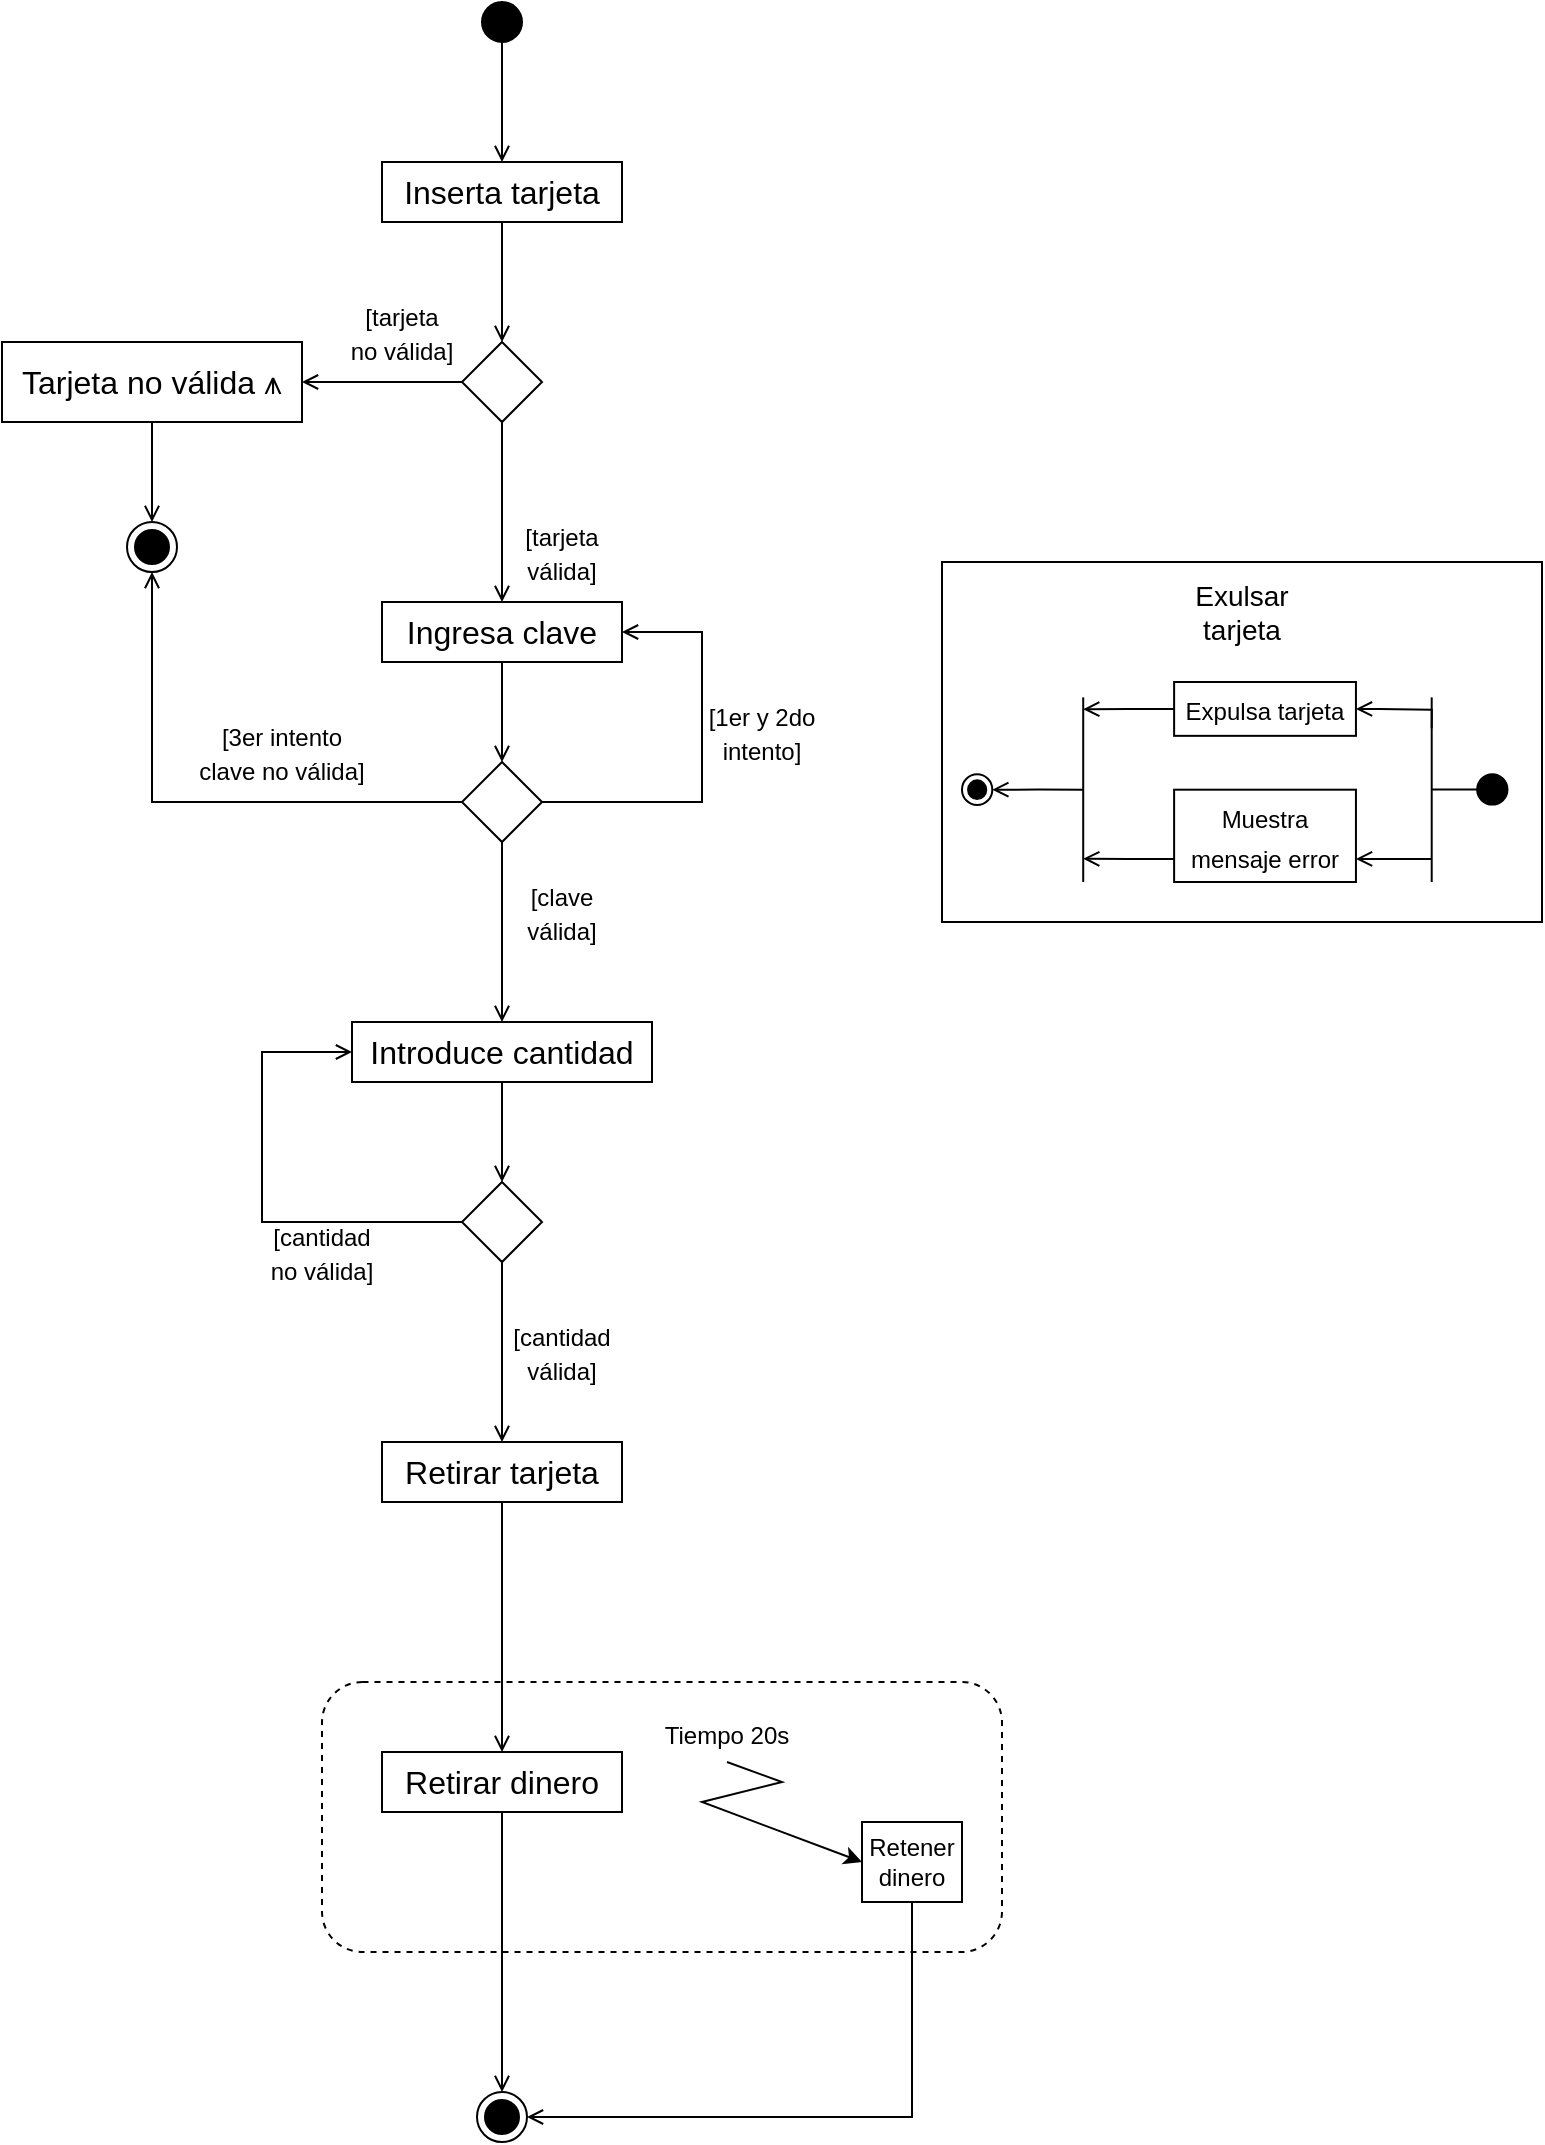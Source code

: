 <mxfile version="13.9.9" type="device"><diagram id="o_r9qjLp0w-dhbESnhPb" name="Página-1"><mxGraphModel dx="1240" dy="786" grid="1" gridSize="10" guides="1" tooltips="1" connect="1" arrows="1" fold="1" page="1" pageScale="1" pageWidth="827" pageHeight="1169" math="0" shadow="0"><root><mxCell id="0"/><mxCell id="1" parent="0"/><mxCell id="GTEj6JAlEVg4mjtypXoH-1" value="" style="ellipse;whiteSpace=wrap;html=1;aspect=fixed;fillColor=#000000;" parent="1" vertex="1"><mxGeometry x="280" y="80" width="20" height="20" as="geometry"/></mxCell><mxCell id="GTEj6JAlEVg4mjtypXoH-4" style="edgeStyle=orthogonalEdgeStyle;rounded=0;orthogonalLoop=1;jettySize=auto;html=1;exitX=0.5;exitY=0;exitDx=0;exitDy=0;entryX=0.5;entryY=1;entryDx=0;entryDy=0;fontSize=16;endArrow=none;endFill=0;startArrow=open;startFill=0;" parent="1" source="GTEj6JAlEVg4mjtypXoH-3" target="GTEj6JAlEVg4mjtypXoH-1" edge="1"><mxGeometry relative="1" as="geometry"/></mxCell><mxCell id="GTEj6JAlEVg4mjtypXoH-36" style="edgeStyle=orthogonalEdgeStyle;rounded=0;orthogonalLoop=1;jettySize=auto;html=1;exitX=0.5;exitY=1;exitDx=0;exitDy=0;entryX=0.5;entryY=0;entryDx=0;entryDy=0;fontSize=14;startArrow=none;startFill=0;endArrow=open;endFill=0;endSize=6;strokeWidth=1;" parent="1" source="GTEj6JAlEVg4mjtypXoH-3" target="GTEj6JAlEVg4mjtypXoH-35" edge="1"><mxGeometry relative="1" as="geometry"/></mxCell><mxCell id="GTEj6JAlEVg4mjtypXoH-3" value="&lt;font style=&quot;font-size: 16px&quot;&gt;Inserta tarjeta&lt;/font&gt;" style="rounded=0;whiteSpace=wrap;html=1;fillColor=#FFFFFF;" parent="1" vertex="1"><mxGeometry x="230" y="160" width="120" height="30" as="geometry"/></mxCell><mxCell id="GTEj6JAlEVg4mjtypXoH-34" value="" style="group" parent="1" vertex="1" connectable="0"><mxGeometry x="510" y="360" width="300" height="180" as="geometry"/></mxCell><mxCell id="GTEj6JAlEVg4mjtypXoH-6" value="" style="rounded=0;whiteSpace=wrap;html=1;fontSize=16;fillColor=none;" parent="GTEj6JAlEVg4mjtypXoH-34" vertex="1"><mxGeometry width="300" height="180" as="geometry"/></mxCell><mxCell id="GTEj6JAlEVg4mjtypXoH-32" value="" style="group" parent="GTEj6JAlEVg4mjtypXoH-34" vertex="1" connectable="0"><mxGeometry x="10" y="60" width="272.73" height="100" as="geometry"/></mxCell><mxCell id="GTEj6JAlEVg4mjtypXoH-26" style="edgeStyle=orthogonalEdgeStyle;rounded=0;orthogonalLoop=1;jettySize=auto;html=1;exitX=1;exitY=0.75;exitDx=0;exitDy=0;fontSize=14;startArrow=open;startFill=0;endArrow=none;endFill=0;endSize=10;strokeWidth=1;" parent="GTEj6JAlEVg4mjtypXoH-32" source="GTEj6JAlEVg4mjtypXoH-11" edge="1"><mxGeometry relative="1" as="geometry"><mxPoint x="234.851" y="88.504" as="targetPoint"/></mxGeometry></mxCell><mxCell id="GTEj6JAlEVg4mjtypXoH-29" style="edgeStyle=orthogonalEdgeStyle;rounded=0;orthogonalLoop=1;jettySize=auto;html=1;exitX=0;exitY=0.75;exitDx=0;exitDy=0;fontSize=14;startArrow=none;startFill=0;endArrow=open;endFill=0;endSize=6;strokeWidth=1;" parent="GTEj6JAlEVg4mjtypXoH-32" source="GTEj6JAlEVg4mjtypXoH-11" edge="1"><mxGeometry relative="1" as="geometry"><mxPoint x="60.607" y="88.352" as="targetPoint"/></mxGeometry></mxCell><mxCell id="GTEj6JAlEVg4mjtypXoH-11" value="&lt;font style=&quot;font-size: 12px&quot;&gt;Muestra mensaje error&lt;/font&gt;" style="rounded=0;whiteSpace=wrap;html=1;fontSize=16;container=1;" parent="GTEj6JAlEVg4mjtypXoH-32" vertex="1"><mxGeometry x="106.062" y="53.846" width="90.91" height="46.154" as="geometry"/></mxCell><mxCell id="GTEj6JAlEVg4mjtypXoH-25" style="edgeStyle=orthogonalEdgeStyle;rounded=0;orthogonalLoop=1;jettySize=auto;html=1;exitX=1;exitY=0.5;exitDx=0;exitDy=0;fontSize=14;startArrow=open;startFill=0;endArrow=none;endFill=0;endSize=10;strokeWidth=1;" parent="GTEj6JAlEVg4mjtypXoH-32" source="GTEj6JAlEVg4mjtypXoH-12" edge="1"><mxGeometry relative="1" as="geometry"><mxPoint x="234.851" y="23.077" as="targetPoint"/><Array as="points"><mxPoint x="208.335" y="13.846"/><mxPoint x="234.851" y="13.846"/></Array></mxGeometry></mxCell><mxCell id="GTEj6JAlEVg4mjtypXoH-30" style="edgeStyle=orthogonalEdgeStyle;rounded=0;orthogonalLoop=1;jettySize=auto;html=1;exitX=0;exitY=0.5;exitDx=0;exitDy=0;fontSize=14;startArrow=none;startFill=0;endArrow=open;endFill=0;endSize=6;strokeWidth=1;" parent="GTEj6JAlEVg4mjtypXoH-32" source="GTEj6JAlEVg4mjtypXoH-12" edge="1"><mxGeometry relative="1" as="geometry"><mxPoint x="60.607" y="13.626" as="targetPoint"/></mxGeometry></mxCell><mxCell id="GTEj6JAlEVg4mjtypXoH-12" value="&lt;font style=&quot;font-size: 12px&quot;&gt;Expulsa tarjeta&lt;/font&gt;" style="rounded=0;whiteSpace=wrap;html=1;fontSize=16;" parent="GTEj6JAlEVg4mjtypXoH-32" vertex="1"><mxGeometry x="106.062" width="90.91" height="26.923" as="geometry"/></mxCell><mxCell id="GTEj6JAlEVg4mjtypXoH-24" style="edgeStyle=orthogonalEdgeStyle;rounded=0;orthogonalLoop=1;jettySize=auto;html=1;exitX=0;exitY=0.5;exitDx=0;exitDy=0;fontSize=14;startArrow=none;startFill=0;endArrow=none;endFill=0;endSize=10;strokeWidth=1;" parent="GTEj6JAlEVg4mjtypXoH-32" source="GTEj6JAlEVg4mjtypXoH-17" edge="1"><mxGeometry relative="1" as="geometry"><mxPoint x="234.851" y="54.0" as="targetPoint"/></mxGeometry></mxCell><mxCell id="GTEj6JAlEVg4mjtypXoH-17" value="" style="ellipse;whiteSpace=wrap;html=1;aspect=fixed;fillColor=#000000;" parent="GTEj6JAlEVg4mjtypXoH-32" vertex="1"><mxGeometry x="257.578" y="46.154" width="15.152" height="15.152" as="geometry"/></mxCell><mxCell id="GTEj6JAlEVg4mjtypXoH-22" value="" style="endArrow=none;html=1;rounded=0;fontSize=16;endSize=10;strokeWidth=1;" parent="GTEj6JAlEVg4mjtypXoH-32" edge="1"><mxGeometry width="50" height="50" relative="1" as="geometry"><mxPoint x="234.851" y="100" as="sourcePoint"/><mxPoint x="234.851" y="7.692" as="targetPoint"/></mxGeometry></mxCell><mxCell id="GTEj6JAlEVg4mjtypXoH-27" value="" style="endArrow=none;html=1;rounded=0;fontSize=16;endSize=10;strokeWidth=1;" parent="GTEj6JAlEVg4mjtypXoH-32" edge="1"><mxGeometry width="50" height="50" relative="1" as="geometry"><mxPoint x="60.607" y="100" as="sourcePoint"/><mxPoint x="60.607" y="7.692" as="targetPoint"/></mxGeometry></mxCell><mxCell id="GTEj6JAlEVg4mjtypXoH-31" style="edgeStyle=orthogonalEdgeStyle;rounded=0;orthogonalLoop=1;jettySize=auto;html=1;exitX=1;exitY=0.5;exitDx=0;exitDy=0;fontSize=14;startArrow=open;startFill=0;endArrow=none;endFill=0;endSize=6;strokeWidth=1;" parent="GTEj6JAlEVg4mjtypXoH-32" source="GTEj6JAlEVg4mjtypXoH-28" edge="1"><mxGeometry relative="1" as="geometry"><mxPoint x="60.607" y="53.919" as="targetPoint"/></mxGeometry></mxCell><mxCell id="GTEj6JAlEVg4mjtypXoH-28" value="" style="ellipse;html=1;shape=endState;fillColor=#000000;strokeColor=#000000;fontSize=14;" parent="GTEj6JAlEVg4mjtypXoH-32" vertex="1"><mxGeometry y="46.154" width="15.152" height="15.385" as="geometry"/></mxCell><mxCell id="GTEj6JAlEVg4mjtypXoH-33" value="&lt;span style=&quot;font-size: 14px&quot;&gt;Exulsar tarjeta&lt;/span&gt;" style="text;html=1;strokeColor=none;fillColor=none;align=center;verticalAlign=middle;whiteSpace=wrap;rounded=0;fontSize=12;" parent="GTEj6JAlEVg4mjtypXoH-34" vertex="1"><mxGeometry x="120" y="10" width="60" height="30" as="geometry"/></mxCell><mxCell id="GTEj6JAlEVg4mjtypXoH-38" style="edgeStyle=orthogonalEdgeStyle;rounded=0;orthogonalLoop=1;jettySize=auto;html=1;exitX=0.5;exitY=1;exitDx=0;exitDy=0;entryX=0.5;entryY=0;entryDx=0;entryDy=0;fontSize=14;startArrow=none;startFill=0;endArrow=open;endFill=0;endSize=6;strokeWidth=1;" parent="1" source="GTEj6JAlEVg4mjtypXoH-35" target="GTEj6JAlEVg4mjtypXoH-37" edge="1"><mxGeometry relative="1" as="geometry"/></mxCell><mxCell id="GTEj6JAlEVg4mjtypXoH-41" style="edgeStyle=orthogonalEdgeStyle;rounded=0;orthogonalLoop=1;jettySize=auto;html=1;exitX=0;exitY=0.5;exitDx=0;exitDy=0;entryX=1;entryY=0.5;entryDx=0;entryDy=0;fontSize=12;startArrow=none;startFill=0;endArrow=open;endFill=0;endSize=6;strokeWidth=1;" parent="1" source="GTEj6JAlEVg4mjtypXoH-35" target="GTEj6JAlEVg4mjtypXoH-40" edge="1"><mxGeometry relative="1" as="geometry"/></mxCell><mxCell id="GTEj6JAlEVg4mjtypXoH-35" value="" style="rhombus;whiteSpace=wrap;html=1;fontSize=14;strokeColor=#000000;fillColor=default;" parent="1" vertex="1"><mxGeometry x="270" y="250" width="40" height="40" as="geometry"/></mxCell><mxCell id="GTEj6JAlEVg4mjtypXoH-46" style="edgeStyle=orthogonalEdgeStyle;rounded=0;orthogonalLoop=1;jettySize=auto;html=1;exitX=0.5;exitY=1;exitDx=0;exitDy=0;entryX=0.5;entryY=0;entryDx=0;entryDy=0;fontSize=12;startArrow=none;startFill=0;endArrow=open;endFill=0;endSize=6;strokeWidth=1;" parent="1" source="GTEj6JAlEVg4mjtypXoH-37" target="GTEj6JAlEVg4mjtypXoH-45" edge="1"><mxGeometry relative="1" as="geometry"/></mxCell><mxCell id="GTEj6JAlEVg4mjtypXoH-37" value="&lt;font style=&quot;font-size: 16px&quot;&gt;Ingresa clave&lt;/font&gt;" style="rounded=0;whiteSpace=wrap;html=1;fillColor=#FFFFFF;" parent="1" vertex="1"><mxGeometry x="230" y="380" width="120" height="30" as="geometry"/></mxCell><mxCell id="GTEj6JAlEVg4mjtypXoH-39" value="&lt;font style=&quot;font-size: 12px&quot;&gt;[tarjeta&lt;br&gt;válida]&lt;/font&gt;" style="text;html=1;strokeColor=none;fillColor=none;align=center;verticalAlign=middle;whiteSpace=wrap;rounded=0;fontSize=14;" parent="1" vertex="1"><mxGeometry x="290" y="340" width="60" height="30" as="geometry"/></mxCell><mxCell id="GTEj6JAlEVg4mjtypXoH-44" style="edgeStyle=orthogonalEdgeStyle;rounded=0;orthogonalLoop=1;jettySize=auto;html=1;exitX=0.5;exitY=1;exitDx=0;exitDy=0;entryX=0.5;entryY=0;entryDx=0;entryDy=0;fontSize=12;startArrow=none;startFill=0;endArrow=open;endFill=0;endSize=6;strokeWidth=1;" parent="1" source="GTEj6JAlEVg4mjtypXoH-40" target="GTEj6JAlEVg4mjtypXoH-43" edge="1"><mxGeometry relative="1" as="geometry"/></mxCell><mxCell id="GTEj6JAlEVg4mjtypXoH-40" value="&lt;font style=&quot;font-size: 16px&quot;&gt;Tarjeta no válida ⩚&lt;br&gt;&lt;/font&gt;" style="rounded=0;whiteSpace=wrap;html=1;fillColor=#FFFFFF;" parent="1" vertex="1"><mxGeometry x="40" y="250" width="150" height="40" as="geometry"/></mxCell><mxCell id="GTEj6JAlEVg4mjtypXoH-42" value="&lt;font style=&quot;font-size: 12px&quot;&gt;[tarjeta&lt;br&gt;no válida]&lt;/font&gt;" style="text;html=1;strokeColor=none;fillColor=none;align=center;verticalAlign=middle;whiteSpace=wrap;rounded=0;fontSize=14;" parent="1" vertex="1"><mxGeometry x="210" y="230" width="60" height="30" as="geometry"/></mxCell><mxCell id="GTEj6JAlEVg4mjtypXoH-43" value="" style="ellipse;html=1;shape=endState;fillColor=#000000;strokeColor=#000000;fontSize=12;" parent="1" vertex="1"><mxGeometry x="102.5" y="340" width="25" height="25" as="geometry"/></mxCell><mxCell id="GTEj6JAlEVg4mjtypXoH-47" style="edgeStyle=orthogonalEdgeStyle;rounded=0;orthogonalLoop=1;jettySize=auto;html=1;exitX=0;exitY=0.5;exitDx=0;exitDy=0;entryX=0.5;entryY=1;entryDx=0;entryDy=0;fontSize=12;startArrow=none;startFill=0;endArrow=open;endFill=0;endSize=6;strokeWidth=1;" parent="1" source="GTEj6JAlEVg4mjtypXoH-45" target="GTEj6JAlEVg4mjtypXoH-43" edge="1"><mxGeometry relative="1" as="geometry"/></mxCell><mxCell id="GTEj6JAlEVg4mjtypXoH-49" style="edgeStyle=orthogonalEdgeStyle;rounded=0;orthogonalLoop=1;jettySize=auto;html=1;exitX=0.5;exitY=1;exitDx=0;exitDy=0;fontSize=12;startArrow=none;startFill=0;endArrow=open;endFill=0;endSize=6;strokeWidth=1;" parent="1" source="GTEj6JAlEVg4mjtypXoH-45" target="GTEj6JAlEVg4mjtypXoH-56" edge="1"><mxGeometry relative="1" as="geometry"><mxPoint x="290" y="650.0" as="targetPoint"/></mxGeometry></mxCell><mxCell id="GTEj6JAlEVg4mjtypXoH-51" style="edgeStyle=orthogonalEdgeStyle;rounded=0;orthogonalLoop=1;jettySize=auto;html=1;exitX=1;exitY=0.5;exitDx=0;exitDy=0;entryX=1;entryY=0.5;entryDx=0;entryDy=0;fontSize=12;startArrow=none;startFill=0;endArrow=open;endFill=0;endSize=6;strokeWidth=1;" parent="1" source="GTEj6JAlEVg4mjtypXoH-45" target="GTEj6JAlEVg4mjtypXoH-37" edge="1"><mxGeometry relative="1" as="geometry"><Array as="points"><mxPoint x="390" y="480"/><mxPoint x="390" y="395"/></Array></mxGeometry></mxCell><mxCell id="GTEj6JAlEVg4mjtypXoH-45" value="" style="rhombus;whiteSpace=wrap;html=1;fontSize=14;strokeColor=#000000;fillColor=default;" parent="1" vertex="1"><mxGeometry x="270" y="460" width="40" height="40" as="geometry"/></mxCell><mxCell id="GTEj6JAlEVg4mjtypXoH-50" value="&lt;font style=&quot;font-size: 12px&quot;&gt;[clave &lt;br&gt;válida]&lt;/font&gt;" style="text;html=1;strokeColor=none;fillColor=none;align=center;verticalAlign=middle;whiteSpace=wrap;rounded=0;fontSize=14;" parent="1" vertex="1"><mxGeometry x="290" y="520" width="60" height="30" as="geometry"/></mxCell><mxCell id="GTEj6JAlEVg4mjtypXoH-52" value="&lt;font style=&quot;font-size: 12px&quot;&gt;[1er y 2do&lt;br&gt;intento]&lt;/font&gt;" style="text;html=1;strokeColor=none;fillColor=none;align=center;verticalAlign=middle;whiteSpace=wrap;rounded=0;fontSize=14;" parent="1" vertex="1"><mxGeometry x="390" y="430" width="60" height="30" as="geometry"/></mxCell><mxCell id="GTEj6JAlEVg4mjtypXoH-53" value="&lt;font style=&quot;font-size: 12px&quot;&gt;[3er intento&lt;br&gt;clave no válida]&lt;/font&gt;" style="text;html=1;strokeColor=none;fillColor=none;align=center;verticalAlign=middle;whiteSpace=wrap;rounded=0;fontSize=14;" parent="1" vertex="1"><mxGeometry x="130" y="440" width="100" height="30" as="geometry"/></mxCell><mxCell id="GTEj6JAlEVg4mjtypXoH-60" style="edgeStyle=orthogonalEdgeStyle;rounded=0;orthogonalLoop=1;jettySize=auto;html=1;exitX=0.5;exitY=1;exitDx=0;exitDy=0;entryX=0.5;entryY=0;entryDx=0;entryDy=0;fontSize=16;startArrow=none;startFill=0;endArrow=open;endFill=0;endSize=6;strokeWidth=1;" parent="1" source="GTEj6JAlEVg4mjtypXoH-56" target="GTEj6JAlEVg4mjtypXoH-59" edge="1"><mxGeometry relative="1" as="geometry"/></mxCell><mxCell id="GTEj6JAlEVg4mjtypXoH-56" value="&lt;font style=&quot;font-size: 16px&quot;&gt;Introduce cantidad&lt;/font&gt;" style="rounded=0;whiteSpace=wrap;html=1;fillColor=#FFFFFF;" parent="1" vertex="1"><mxGeometry x="215" y="590" width="150" height="30" as="geometry"/></mxCell><mxCell id="GTEj6JAlEVg4mjtypXoH-61" style="edgeStyle=orthogonalEdgeStyle;rounded=0;orthogonalLoop=1;jettySize=auto;html=1;exitX=0;exitY=0.5;exitDx=0;exitDy=0;entryX=0;entryY=0.5;entryDx=0;entryDy=0;fontSize=16;startArrow=none;startFill=0;endArrow=open;endFill=0;endSize=6;strokeWidth=1;" parent="1" source="GTEj6JAlEVg4mjtypXoH-59" target="GTEj6JAlEVg4mjtypXoH-56" edge="1"><mxGeometry relative="1" as="geometry"><Array as="points"><mxPoint x="170" y="690"/><mxPoint x="170" y="605"/></Array></mxGeometry></mxCell><mxCell id="GTEj6JAlEVg4mjtypXoH-65" style="edgeStyle=orthogonalEdgeStyle;rounded=0;orthogonalLoop=1;jettySize=auto;html=1;exitX=0.5;exitY=1;exitDx=0;exitDy=0;entryX=0.5;entryY=0;entryDx=0;entryDy=0;fontSize=16;startArrow=none;startFill=0;endArrow=open;endFill=0;endSize=6;strokeWidth=1;" parent="1" source="GTEj6JAlEVg4mjtypXoH-59" target="GTEj6JAlEVg4mjtypXoH-64" edge="1"><mxGeometry relative="1" as="geometry"/></mxCell><mxCell id="GTEj6JAlEVg4mjtypXoH-59" value="" style="rhombus;whiteSpace=wrap;html=1;fontSize=14;strokeColor=#000000;fillColor=default;" parent="1" vertex="1"><mxGeometry x="270" y="670" width="40" height="40" as="geometry"/></mxCell><mxCell id="GTEj6JAlEVg4mjtypXoH-62" value="&lt;font style=&quot;font-size: 12px&quot;&gt;[cantidad no válida]&lt;/font&gt;" style="text;html=1;strokeColor=none;fillColor=none;align=center;verticalAlign=middle;whiteSpace=wrap;rounded=0;fontSize=14;" parent="1" vertex="1"><mxGeometry x="170" y="690" width="60" height="30" as="geometry"/></mxCell><mxCell id="GTEj6JAlEVg4mjtypXoH-68" style="edgeStyle=orthogonalEdgeStyle;rounded=0;orthogonalLoop=1;jettySize=auto;html=1;exitX=0.5;exitY=1;exitDx=0;exitDy=0;entryX=0.5;entryY=0;entryDx=0;entryDy=0;fontSize=16;startArrow=none;startFill=0;endArrow=open;endFill=0;endSize=6;strokeWidth=1;" parent="1" source="GTEj6JAlEVg4mjtypXoH-64" target="GTEj6JAlEVg4mjtypXoH-67" edge="1"><mxGeometry relative="1" as="geometry"/></mxCell><mxCell id="GTEj6JAlEVg4mjtypXoH-64" value="&lt;font style=&quot;font-size: 16px&quot;&gt;Retirar tarjeta&lt;/font&gt;" style="rounded=0;whiteSpace=wrap;html=1;fillColor=#FFFFFF;" parent="1" vertex="1"><mxGeometry x="230" y="800" width="120" height="30" as="geometry"/></mxCell><mxCell id="GTEj6JAlEVg4mjtypXoH-66" value="&lt;font style=&quot;font-size: 12px&quot;&gt;[cantidad válida]&lt;/font&gt;" style="text;html=1;strokeColor=none;fillColor=none;align=center;verticalAlign=middle;whiteSpace=wrap;rounded=0;fontSize=14;" parent="1" vertex="1"><mxGeometry x="290" y="740" width="60" height="30" as="geometry"/></mxCell><mxCell id="GTEj6JAlEVg4mjtypXoH-74" style="edgeStyle=orthogonalEdgeStyle;rounded=0;orthogonalLoop=1;jettySize=auto;html=1;exitX=0.5;exitY=1;exitDx=0;exitDy=0;entryX=0.5;entryY=0;entryDx=0;entryDy=0;fontSize=12;startArrow=none;startFill=0;endArrow=open;endFill=0;endSize=6;strokeWidth=1;" parent="1" source="GTEj6JAlEVg4mjtypXoH-67" target="GTEj6JAlEVg4mjtypXoH-73" edge="1"><mxGeometry relative="1" as="geometry"/></mxCell><mxCell id="GTEj6JAlEVg4mjtypXoH-67" value="&lt;font style=&quot;font-size: 16px&quot;&gt;Retirar dinero&lt;/font&gt;" style="rounded=0;whiteSpace=wrap;html=1;fillColor=#FFFFFF;" parent="1" vertex="1"><mxGeometry x="230" y="955" width="120" height="30" as="geometry"/></mxCell><mxCell id="GTEj6JAlEVg4mjtypXoH-69" value="" style="rounded=1;whiteSpace=wrap;html=1;fontSize=16;strokeColor=#000000;fillColor=none;dashed=1;" parent="1" vertex="1"><mxGeometry x="200" y="920" width="340" height="135" as="geometry"/></mxCell><mxCell id="GTEj6JAlEVg4mjtypXoH-70" value="&lt;font style=&quot;font-size: 12px&quot;&gt;Tiempo 20s&lt;/font&gt;" style="text;html=1;strokeColor=none;fillColor=none;align=center;verticalAlign=middle;whiteSpace=wrap;rounded=0;dashed=1;fontSize=16;" parent="1" vertex="1"><mxGeometry x="360" y="930" width="85" height="30" as="geometry"/></mxCell><mxCell id="GTEj6JAlEVg4mjtypXoH-75" style="edgeStyle=orthogonalEdgeStyle;rounded=0;orthogonalLoop=1;jettySize=auto;html=1;exitX=0.5;exitY=1;exitDx=0;exitDy=0;entryX=1;entryY=0.5;entryDx=0;entryDy=0;fontSize=12;startArrow=none;startFill=0;endArrow=open;endFill=0;endSize=6;strokeWidth=1;" parent="1" source="GTEj6JAlEVg4mjtypXoH-71" target="GTEj6JAlEVg4mjtypXoH-73" edge="1"><mxGeometry relative="1" as="geometry"/></mxCell><mxCell id="GTEj6JAlEVg4mjtypXoH-71" value="Retener dinero" style="rounded=0;whiteSpace=wrap;html=1;fontSize=12;" parent="1" vertex="1"><mxGeometry x="470" y="990" width="50" height="40" as="geometry"/></mxCell><mxCell id="GTEj6JAlEVg4mjtypXoH-72" value="" style="endArrow=classic;html=1;rounded=0;fontSize=12;endSize=6;strokeWidth=1;exitX=0.5;exitY=1;exitDx=0;exitDy=0;entryX=0;entryY=0.5;entryDx=0;entryDy=0;" parent="1" source="GTEj6JAlEVg4mjtypXoH-70" target="GTEj6JAlEVg4mjtypXoH-71" edge="1"><mxGeometry width="50" height="50" relative="1" as="geometry"><mxPoint x="280" y="1240" as="sourcePoint"/><mxPoint x="330" y="1190" as="targetPoint"/><Array as="points"><mxPoint x="430" y="970"/><mxPoint x="390" y="980"/></Array></mxGeometry></mxCell><mxCell id="GTEj6JAlEVg4mjtypXoH-73" value="" style="ellipse;html=1;shape=endState;fillColor=#000000;strokeColor=#000000;fontSize=12;" parent="1" vertex="1"><mxGeometry x="277.5" y="1125" width="25" height="25" as="geometry"/></mxCell></root></mxGraphModel></diagram></mxfile>